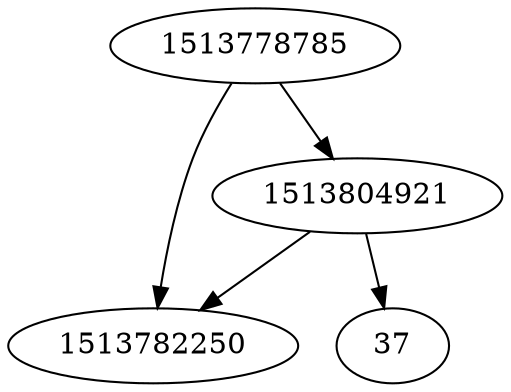 strict digraph  {
1513778785;
1513782250;
1513804921;
37;
1513778785 -> 1513804921;
1513778785 -> 1513782250;
1513804921 -> 37;
1513804921 -> 1513782250;
}
